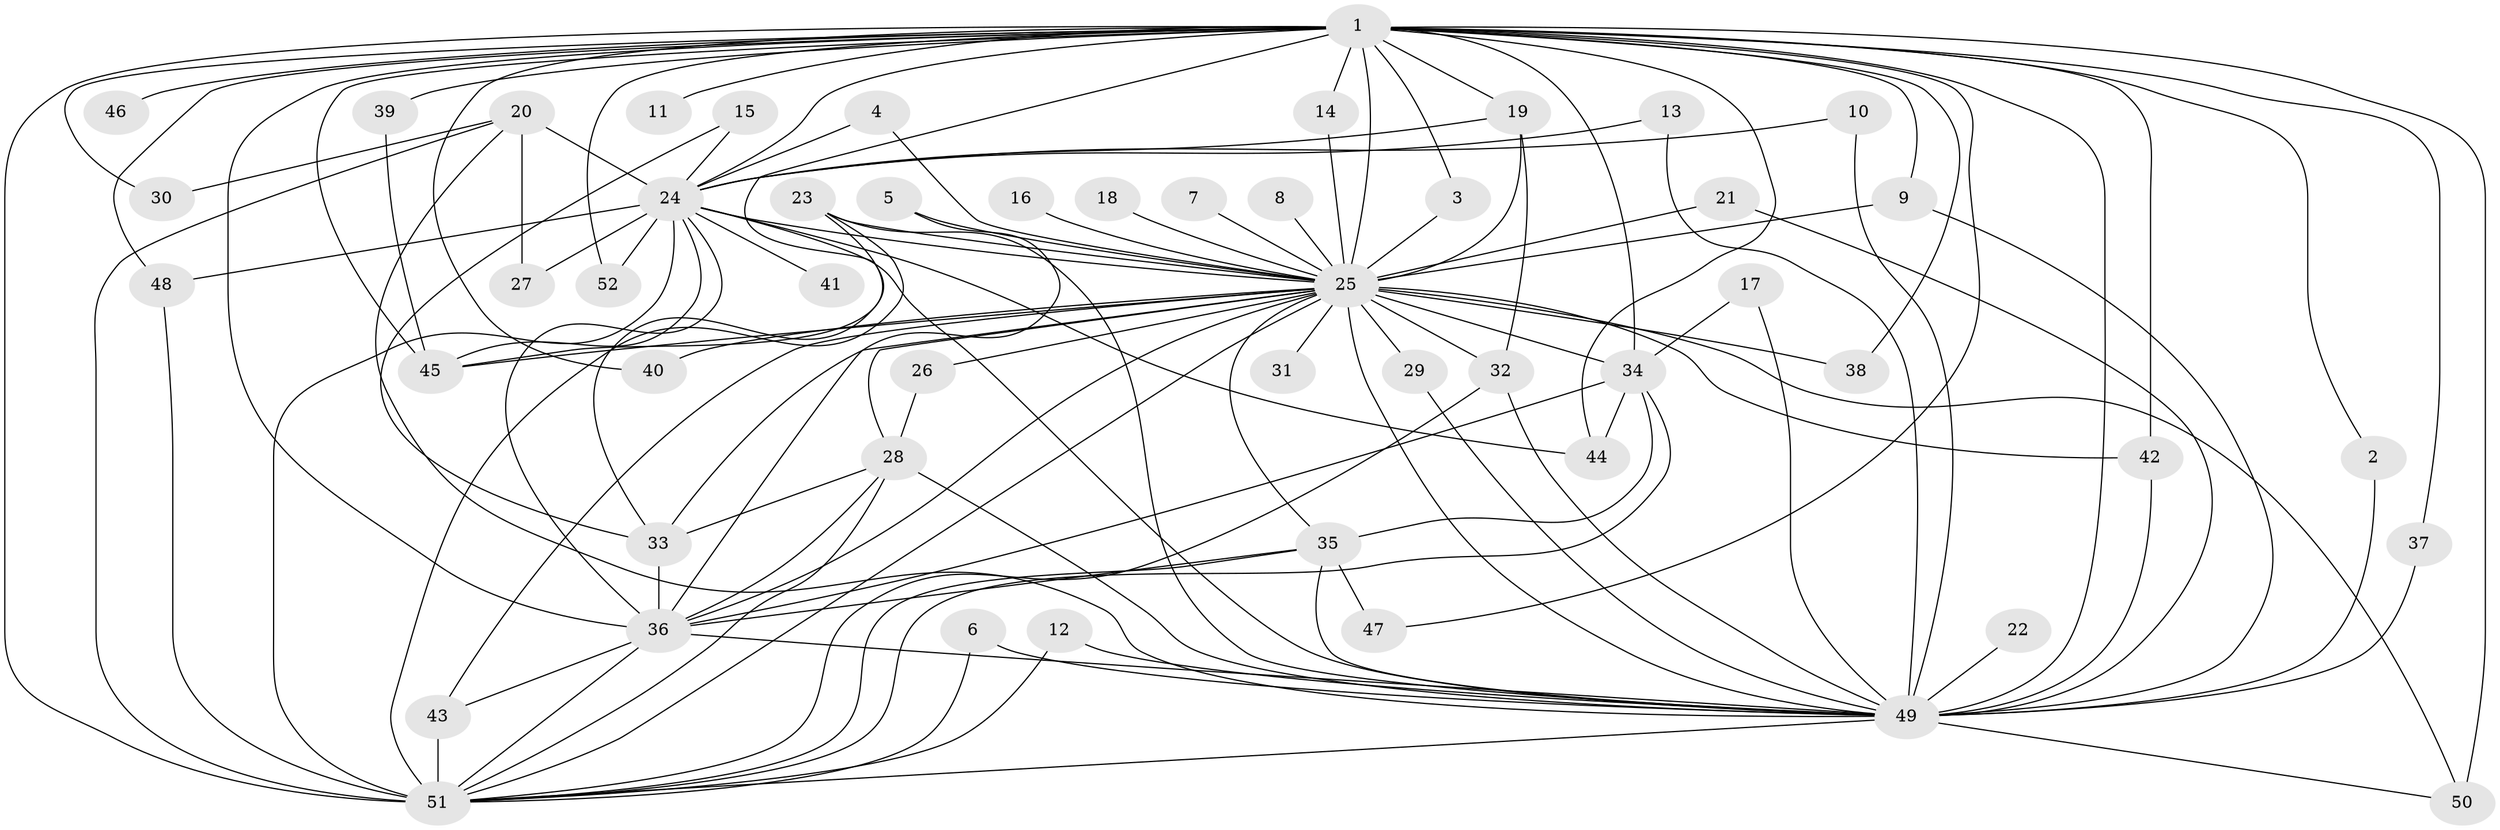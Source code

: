 // original degree distribution, {16: 0.00980392156862745, 21: 0.00980392156862745, 18: 0.0196078431372549, 31: 0.00980392156862745, 32: 0.00980392156862745, 13: 0.00980392156862745, 25: 0.00980392156862745, 20: 0.00980392156862745, 24: 0.00980392156862745, 3: 0.24509803921568626, 5: 0.058823529411764705, 2: 0.5490196078431373, 4: 0.0392156862745098, 7: 0.00980392156862745}
// Generated by graph-tools (version 1.1) at 2025/49/03/09/25 03:49:44]
// undirected, 52 vertices, 120 edges
graph export_dot {
graph [start="1"]
  node [color=gray90,style=filled];
  1;
  2;
  3;
  4;
  5;
  6;
  7;
  8;
  9;
  10;
  11;
  12;
  13;
  14;
  15;
  16;
  17;
  18;
  19;
  20;
  21;
  22;
  23;
  24;
  25;
  26;
  27;
  28;
  29;
  30;
  31;
  32;
  33;
  34;
  35;
  36;
  37;
  38;
  39;
  40;
  41;
  42;
  43;
  44;
  45;
  46;
  47;
  48;
  49;
  50;
  51;
  52;
  1 -- 2 [weight=1.0];
  1 -- 3 [weight=1.0];
  1 -- 9 [weight=1.0];
  1 -- 11 [weight=1.0];
  1 -- 14 [weight=1.0];
  1 -- 19 [weight=1.0];
  1 -- 24 [weight=5.0];
  1 -- 25 [weight=9.0];
  1 -- 30 [weight=1.0];
  1 -- 33 [weight=1.0];
  1 -- 34 [weight=1.0];
  1 -- 36 [weight=5.0];
  1 -- 37 [weight=1.0];
  1 -- 38 [weight=1.0];
  1 -- 39 [weight=2.0];
  1 -- 40 [weight=1.0];
  1 -- 42 [weight=1.0];
  1 -- 44 [weight=2.0];
  1 -- 45 [weight=2.0];
  1 -- 46 [weight=2.0];
  1 -- 47 [weight=1.0];
  1 -- 48 [weight=1.0];
  1 -- 49 [weight=5.0];
  1 -- 50 [weight=2.0];
  1 -- 51 [weight=4.0];
  1 -- 52 [weight=1.0];
  2 -- 49 [weight=1.0];
  3 -- 25 [weight=1.0];
  4 -- 24 [weight=1.0];
  4 -- 25 [weight=1.0];
  5 -- 25 [weight=1.0];
  5 -- 36 [weight=1.0];
  6 -- 49 [weight=1.0];
  6 -- 51 [weight=1.0];
  7 -- 25 [weight=1.0];
  8 -- 25 [weight=1.0];
  9 -- 25 [weight=2.0];
  9 -- 49 [weight=1.0];
  10 -- 24 [weight=1.0];
  10 -- 49 [weight=1.0];
  12 -- 49 [weight=1.0];
  12 -- 51 [weight=1.0];
  13 -- 24 [weight=1.0];
  13 -- 49 [weight=2.0];
  14 -- 25 [weight=1.0];
  15 -- 24 [weight=1.0];
  15 -- 33 [weight=1.0];
  16 -- 25 [weight=1.0];
  17 -- 34 [weight=1.0];
  17 -- 49 [weight=1.0];
  18 -- 25 [weight=1.0];
  19 -- 24 [weight=1.0];
  19 -- 25 [weight=1.0];
  19 -- 32 [weight=1.0];
  20 -- 24 [weight=2.0];
  20 -- 27 [weight=1.0];
  20 -- 30 [weight=1.0];
  20 -- 49 [weight=1.0];
  20 -- 51 [weight=1.0];
  21 -- 25 [weight=1.0];
  21 -- 49 [weight=1.0];
  22 -- 49 [weight=1.0];
  23 -- 25 [weight=2.0];
  23 -- 45 [weight=1.0];
  23 -- 49 [weight=1.0];
  23 -- 51 [weight=1.0];
  24 -- 25 [weight=3.0];
  24 -- 27 [weight=1.0];
  24 -- 36 [weight=1.0];
  24 -- 41 [weight=1.0];
  24 -- 44 [weight=1.0];
  24 -- 45 [weight=1.0];
  24 -- 48 [weight=1.0];
  24 -- 49 [weight=1.0];
  24 -- 51 [weight=3.0];
  24 -- 52 [weight=1.0];
  25 -- 26 [weight=1.0];
  25 -- 28 [weight=1.0];
  25 -- 29 [weight=2.0];
  25 -- 31 [weight=2.0];
  25 -- 32 [weight=2.0];
  25 -- 33 [weight=1.0];
  25 -- 34 [weight=1.0];
  25 -- 35 [weight=1.0];
  25 -- 36 [weight=2.0];
  25 -- 38 [weight=1.0];
  25 -- 40 [weight=1.0];
  25 -- 42 [weight=1.0];
  25 -- 43 [weight=1.0];
  25 -- 45 [weight=1.0];
  25 -- 49 [weight=2.0];
  25 -- 50 [weight=1.0];
  25 -- 51 [weight=2.0];
  26 -- 28 [weight=1.0];
  28 -- 33 [weight=1.0];
  28 -- 36 [weight=1.0];
  28 -- 49 [weight=1.0];
  28 -- 51 [weight=1.0];
  29 -- 49 [weight=1.0];
  32 -- 49 [weight=1.0];
  32 -- 51 [weight=1.0];
  33 -- 36 [weight=1.0];
  34 -- 35 [weight=1.0];
  34 -- 36 [weight=1.0];
  34 -- 44 [weight=1.0];
  34 -- 51 [weight=1.0];
  35 -- 36 [weight=2.0];
  35 -- 47 [weight=1.0];
  35 -- 49 [weight=1.0];
  35 -- 51 [weight=1.0];
  36 -- 43 [weight=1.0];
  36 -- 49 [weight=2.0];
  36 -- 51 [weight=1.0];
  37 -- 49 [weight=1.0];
  39 -- 45 [weight=1.0];
  42 -- 49 [weight=2.0];
  43 -- 51 [weight=1.0];
  48 -- 51 [weight=1.0];
  49 -- 50 [weight=1.0];
  49 -- 51 [weight=1.0];
}
